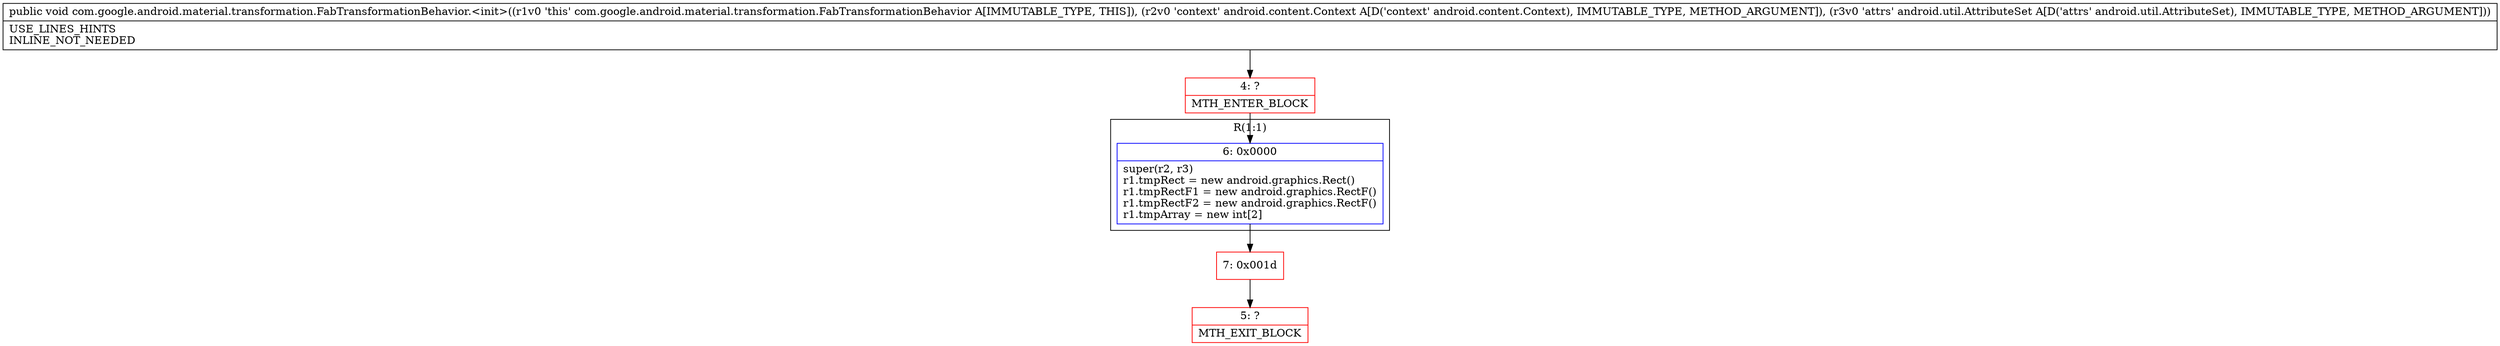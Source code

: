 digraph "CFG forcom.google.android.material.transformation.FabTransformationBehavior.\<init\>(Landroid\/content\/Context;Landroid\/util\/AttributeSet;)V" {
subgraph cluster_Region_710140887 {
label = "R(1:1)";
node [shape=record,color=blue];
Node_6 [shape=record,label="{6\:\ 0x0000|super(r2, r3)\lr1.tmpRect = new android.graphics.Rect()\lr1.tmpRectF1 = new android.graphics.RectF()\lr1.tmpRectF2 = new android.graphics.RectF()\lr1.tmpArray = new int[2]\l}"];
}
Node_4 [shape=record,color=red,label="{4\:\ ?|MTH_ENTER_BLOCK\l}"];
Node_7 [shape=record,color=red,label="{7\:\ 0x001d}"];
Node_5 [shape=record,color=red,label="{5\:\ ?|MTH_EXIT_BLOCK\l}"];
MethodNode[shape=record,label="{public void com.google.android.material.transformation.FabTransformationBehavior.\<init\>((r1v0 'this' com.google.android.material.transformation.FabTransformationBehavior A[IMMUTABLE_TYPE, THIS]), (r2v0 'context' android.content.Context A[D('context' android.content.Context), IMMUTABLE_TYPE, METHOD_ARGUMENT]), (r3v0 'attrs' android.util.AttributeSet A[D('attrs' android.util.AttributeSet), IMMUTABLE_TYPE, METHOD_ARGUMENT]))  | USE_LINES_HINTS\lINLINE_NOT_NEEDED\l}"];
MethodNode -> Node_4;Node_6 -> Node_7;
Node_4 -> Node_6;
Node_7 -> Node_5;
}

